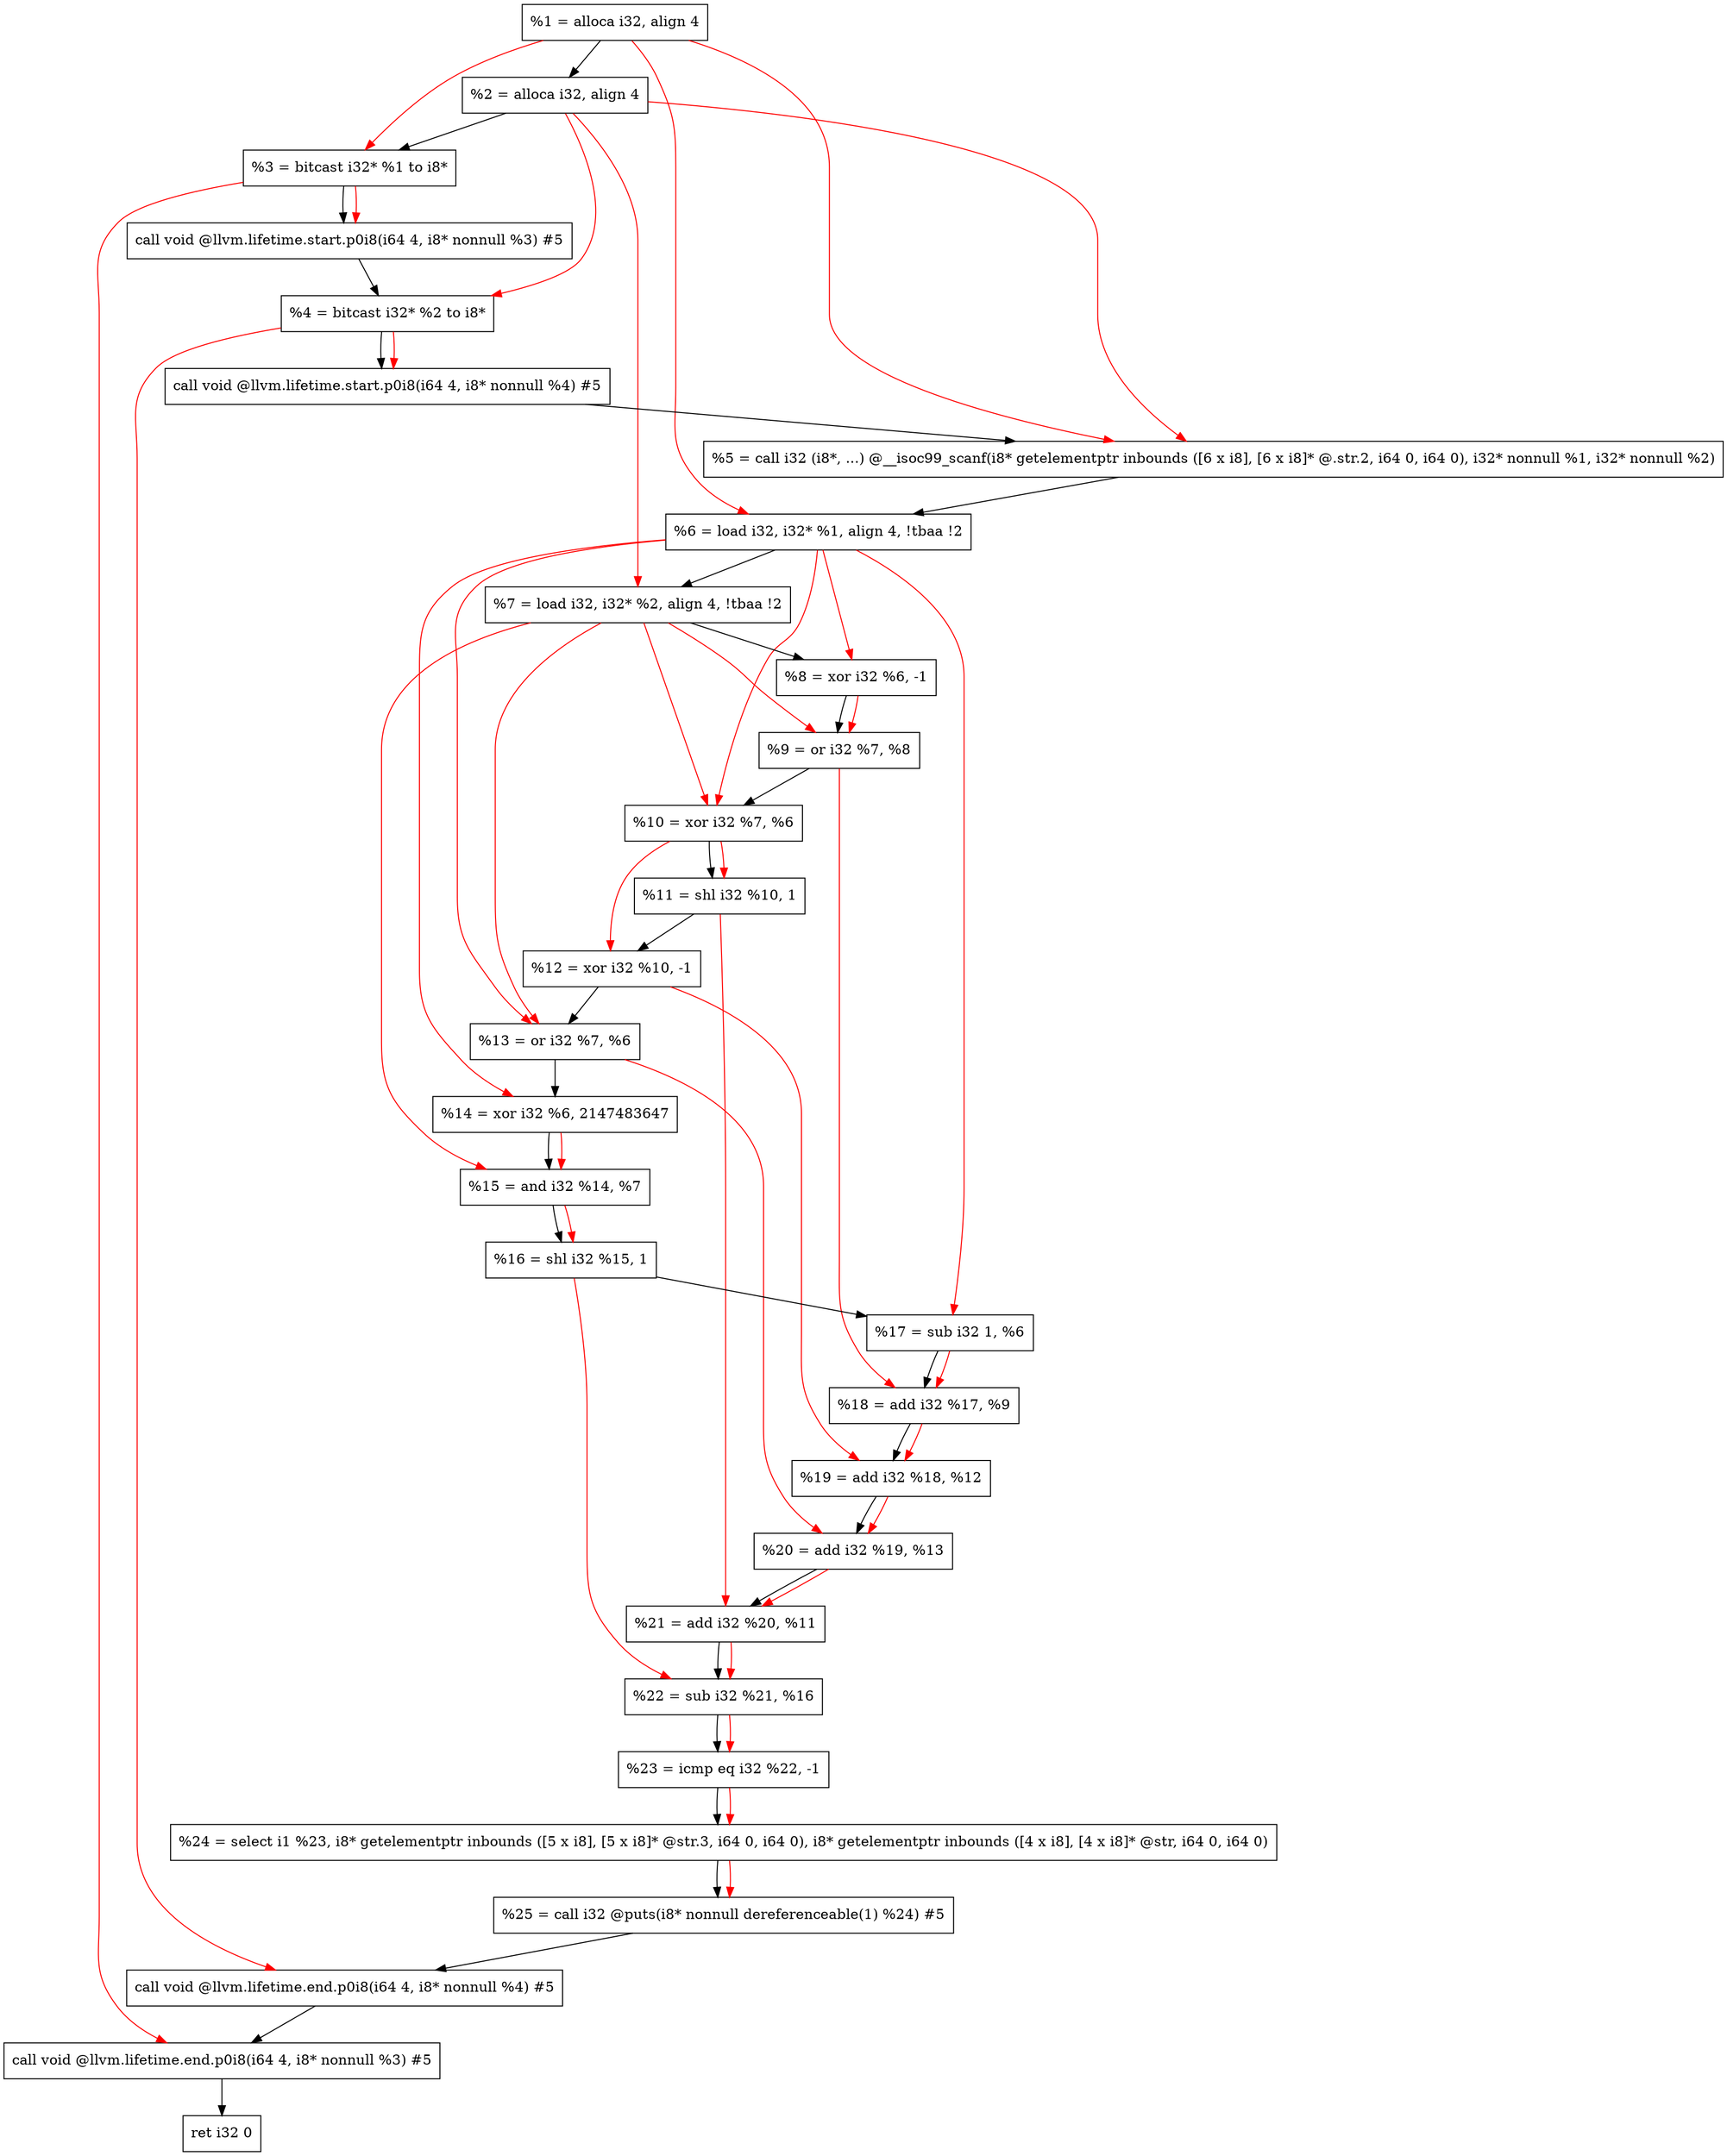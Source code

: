 digraph "DFG for'main' function" {
	Node0x55d7d8[shape=record, label="  %1 = alloca i32, align 4"];
	Node0x55d858[shape=record, label="  %2 = alloca i32, align 4"];
	Node0x55d8e8[shape=record, label="  %3 = bitcast i32* %1 to i8*"];
	Node0x55dd48[shape=record, label="  call void @llvm.lifetime.start.p0i8(i64 4, i8* nonnull %3) #5"];
	Node0x55de28[shape=record, label="  %4 = bitcast i32* %2 to i8*"];
	Node0x55df48[shape=record, label="  call void @llvm.lifetime.start.p0i8(i64 4, i8* nonnull %4) #5"];
	Node0x55e180[shape=record, label="  %5 = call i32 (i8*, ...) @__isoc99_scanf(i8* getelementptr inbounds ([6 x i8], [6 x i8]* @.str.2, i64 0, i64 0), i32* nonnull %1, i32* nonnull %2)"];
	Node0x55e238[shape=record, label="  %6 = load i32, i32* %1, align 4, !tbaa !2"];
	Node0x55f1a8[shape=record, label="  %7 = load i32, i32* %2, align 4, !tbaa !2"];
	Node0x55f830[shape=record, label="  %8 = xor i32 %6, -1"];
	Node0x55f8a0[shape=record, label="  %9 = or i32 %7, %8"];
	Node0x55f910[shape=record, label="  %10 = xor i32 %7, %6"];
	Node0x55f980[shape=record, label="  %11 = shl i32 %10, 1"];
	Node0x55f9f0[shape=record, label="  %12 = xor i32 %10, -1"];
	Node0x55fa60[shape=record, label="  %13 = or i32 %7, %6"];
	Node0x55fad0[shape=record, label="  %14 = xor i32 %6, 2147483647"];
	Node0x55fb40[shape=record, label="  %15 = and i32 %14, %7"];
	Node0x55fbb0[shape=record, label="  %16 = shl i32 %15, 1"];
	Node0x55fc20[shape=record, label="  %17 = sub i32 1, %6"];
	Node0x55fc90[shape=record, label="  %18 = add i32 %17, %9"];
	Node0x55fd00[shape=record, label="  %19 = add i32 %18, %12"];
	Node0x55fd70[shape=record, label="  %20 = add i32 %19, %13"];
	Node0x55fde0[shape=record, label="  %21 = add i32 %20, %11"];
	Node0x55fe50[shape=record, label="  %22 = sub i32 %21, %16"];
	Node0x55fec0[shape=record, label="  %23 = icmp eq i32 %22, -1"];
	Node0x4fe9d8[shape=record, label="  %24 = select i1 %23, i8* getelementptr inbounds ([5 x i8], [5 x i8]* @str.3, i64 0, i64 0), i8* getelementptr inbounds ([4 x i8], [4 x i8]* @str, i64 0, i64 0)"];
	Node0x55ff50[shape=record, label="  %25 = call i32 @puts(i8* nonnull dereferenceable(1) %24) #5"];
	Node0x5601a8[shape=record, label="  call void @llvm.lifetime.end.p0i8(i64 4, i8* nonnull %4) #5"];
	Node0x560308[shape=record, label="  call void @llvm.lifetime.end.p0i8(i64 4, i8* nonnull %3) #5"];
	Node0x5603c8[shape=record, label="  ret i32 0"];
	Node0x55d7d8 -> Node0x55d858;
	Node0x55d858 -> Node0x55d8e8;
	Node0x55d8e8 -> Node0x55dd48;
	Node0x55dd48 -> Node0x55de28;
	Node0x55de28 -> Node0x55df48;
	Node0x55df48 -> Node0x55e180;
	Node0x55e180 -> Node0x55e238;
	Node0x55e238 -> Node0x55f1a8;
	Node0x55f1a8 -> Node0x55f830;
	Node0x55f830 -> Node0x55f8a0;
	Node0x55f8a0 -> Node0x55f910;
	Node0x55f910 -> Node0x55f980;
	Node0x55f980 -> Node0x55f9f0;
	Node0x55f9f0 -> Node0x55fa60;
	Node0x55fa60 -> Node0x55fad0;
	Node0x55fad0 -> Node0x55fb40;
	Node0x55fb40 -> Node0x55fbb0;
	Node0x55fbb0 -> Node0x55fc20;
	Node0x55fc20 -> Node0x55fc90;
	Node0x55fc90 -> Node0x55fd00;
	Node0x55fd00 -> Node0x55fd70;
	Node0x55fd70 -> Node0x55fde0;
	Node0x55fde0 -> Node0x55fe50;
	Node0x55fe50 -> Node0x55fec0;
	Node0x55fec0 -> Node0x4fe9d8;
	Node0x4fe9d8 -> Node0x55ff50;
	Node0x55ff50 -> Node0x5601a8;
	Node0x5601a8 -> Node0x560308;
	Node0x560308 -> Node0x5603c8;
edge [color=red]
	Node0x55d7d8 -> Node0x55d8e8;
	Node0x55d8e8 -> Node0x55dd48;
	Node0x55d858 -> Node0x55de28;
	Node0x55de28 -> Node0x55df48;
	Node0x55d7d8 -> Node0x55e180;
	Node0x55d858 -> Node0x55e180;
	Node0x55d7d8 -> Node0x55e238;
	Node0x55d858 -> Node0x55f1a8;
	Node0x55e238 -> Node0x55f830;
	Node0x55f1a8 -> Node0x55f8a0;
	Node0x55f830 -> Node0x55f8a0;
	Node0x55f1a8 -> Node0x55f910;
	Node0x55e238 -> Node0x55f910;
	Node0x55f910 -> Node0x55f980;
	Node0x55f910 -> Node0x55f9f0;
	Node0x55f1a8 -> Node0x55fa60;
	Node0x55e238 -> Node0x55fa60;
	Node0x55e238 -> Node0x55fad0;
	Node0x55fad0 -> Node0x55fb40;
	Node0x55f1a8 -> Node0x55fb40;
	Node0x55fb40 -> Node0x55fbb0;
	Node0x55e238 -> Node0x55fc20;
	Node0x55fc20 -> Node0x55fc90;
	Node0x55f8a0 -> Node0x55fc90;
	Node0x55fc90 -> Node0x55fd00;
	Node0x55f9f0 -> Node0x55fd00;
	Node0x55fd00 -> Node0x55fd70;
	Node0x55fa60 -> Node0x55fd70;
	Node0x55fd70 -> Node0x55fde0;
	Node0x55f980 -> Node0x55fde0;
	Node0x55fde0 -> Node0x55fe50;
	Node0x55fbb0 -> Node0x55fe50;
	Node0x55fe50 -> Node0x55fec0;
	Node0x55fec0 -> Node0x4fe9d8;
	Node0x4fe9d8 -> Node0x55ff50;
	Node0x55de28 -> Node0x5601a8;
	Node0x55d8e8 -> Node0x560308;
}
